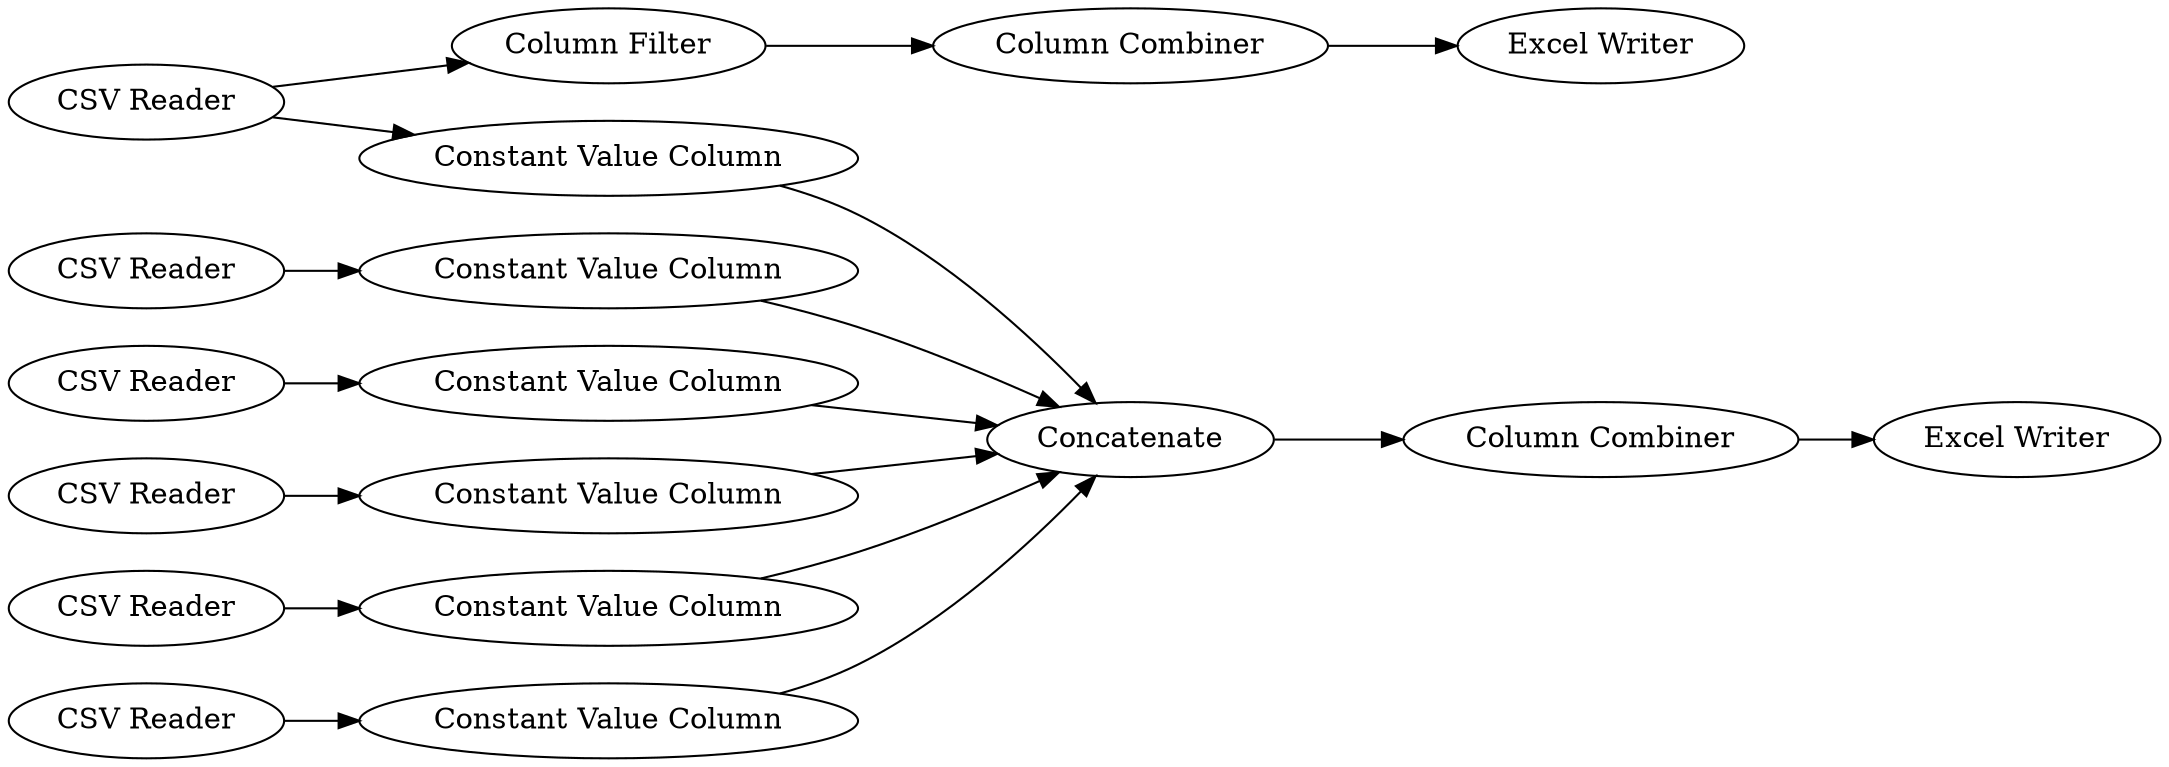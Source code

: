 digraph {
	"5657391915013584088_19" [label="CSV Reader"]
	"5657391915013584088_7" [label="Constant Value Column"]
	"5657391915013584088_26" [label="Column Combiner"]
	"5657391915013584088_15" [label="Constant Value Column"]
	"5657391915013584088_8" [label="Constant Value Column"]
	"5657391915013584088_22" [label="CSV Reader"]
	"5657391915013584088_27" [label="Excel Writer"]
	"5657391915013584088_28" [label="Column Combiner"]
	"5657391915013584088_23" [label="CSV Reader"]
	"5657391915013584088_10" [label="Constant Value Column"]
	"5657391915013584088_21" [label="CSV Reader"]
	"5657391915013584088_29" [label="Excel Writer"]
	"5657391915013584088_3" [label="Constant Value Column"]
	"5657391915013584088_14" [label="Constant Value Column"]
	"5657391915013584088_25" [label="CSV Reader"]
	"5657391915013584088_6" [label="Column Filter"]
	"5657391915013584088_20" [label=Concatenate]
	"5657391915013584088_24" [label="CSV Reader"]
	"5657391915013584088_6" -> "5657391915013584088_28"
	"5657391915013584088_20" -> "5657391915013584088_26"
	"5657391915013584088_19" -> "5657391915013584088_3"
	"5657391915013584088_21" -> "5657391915013584088_7"
	"5657391915013584088_10" -> "5657391915013584088_20"
	"5657391915013584088_23" -> "5657391915013584088_10"
	"5657391915013584088_26" -> "5657391915013584088_27"
	"5657391915013584088_25" -> "5657391915013584088_6"
	"5657391915013584088_7" -> "5657391915013584088_20"
	"5657391915013584088_14" -> "5657391915013584088_20"
	"5657391915013584088_8" -> "5657391915013584088_20"
	"5657391915013584088_22" -> "5657391915013584088_8"
	"5657391915013584088_24" -> "5657391915013584088_14"
	"5657391915013584088_25" -> "5657391915013584088_15"
	"5657391915013584088_28" -> "5657391915013584088_29"
	"5657391915013584088_15" -> "5657391915013584088_20"
	"5657391915013584088_3" -> "5657391915013584088_20"
	rankdir=LR
}
